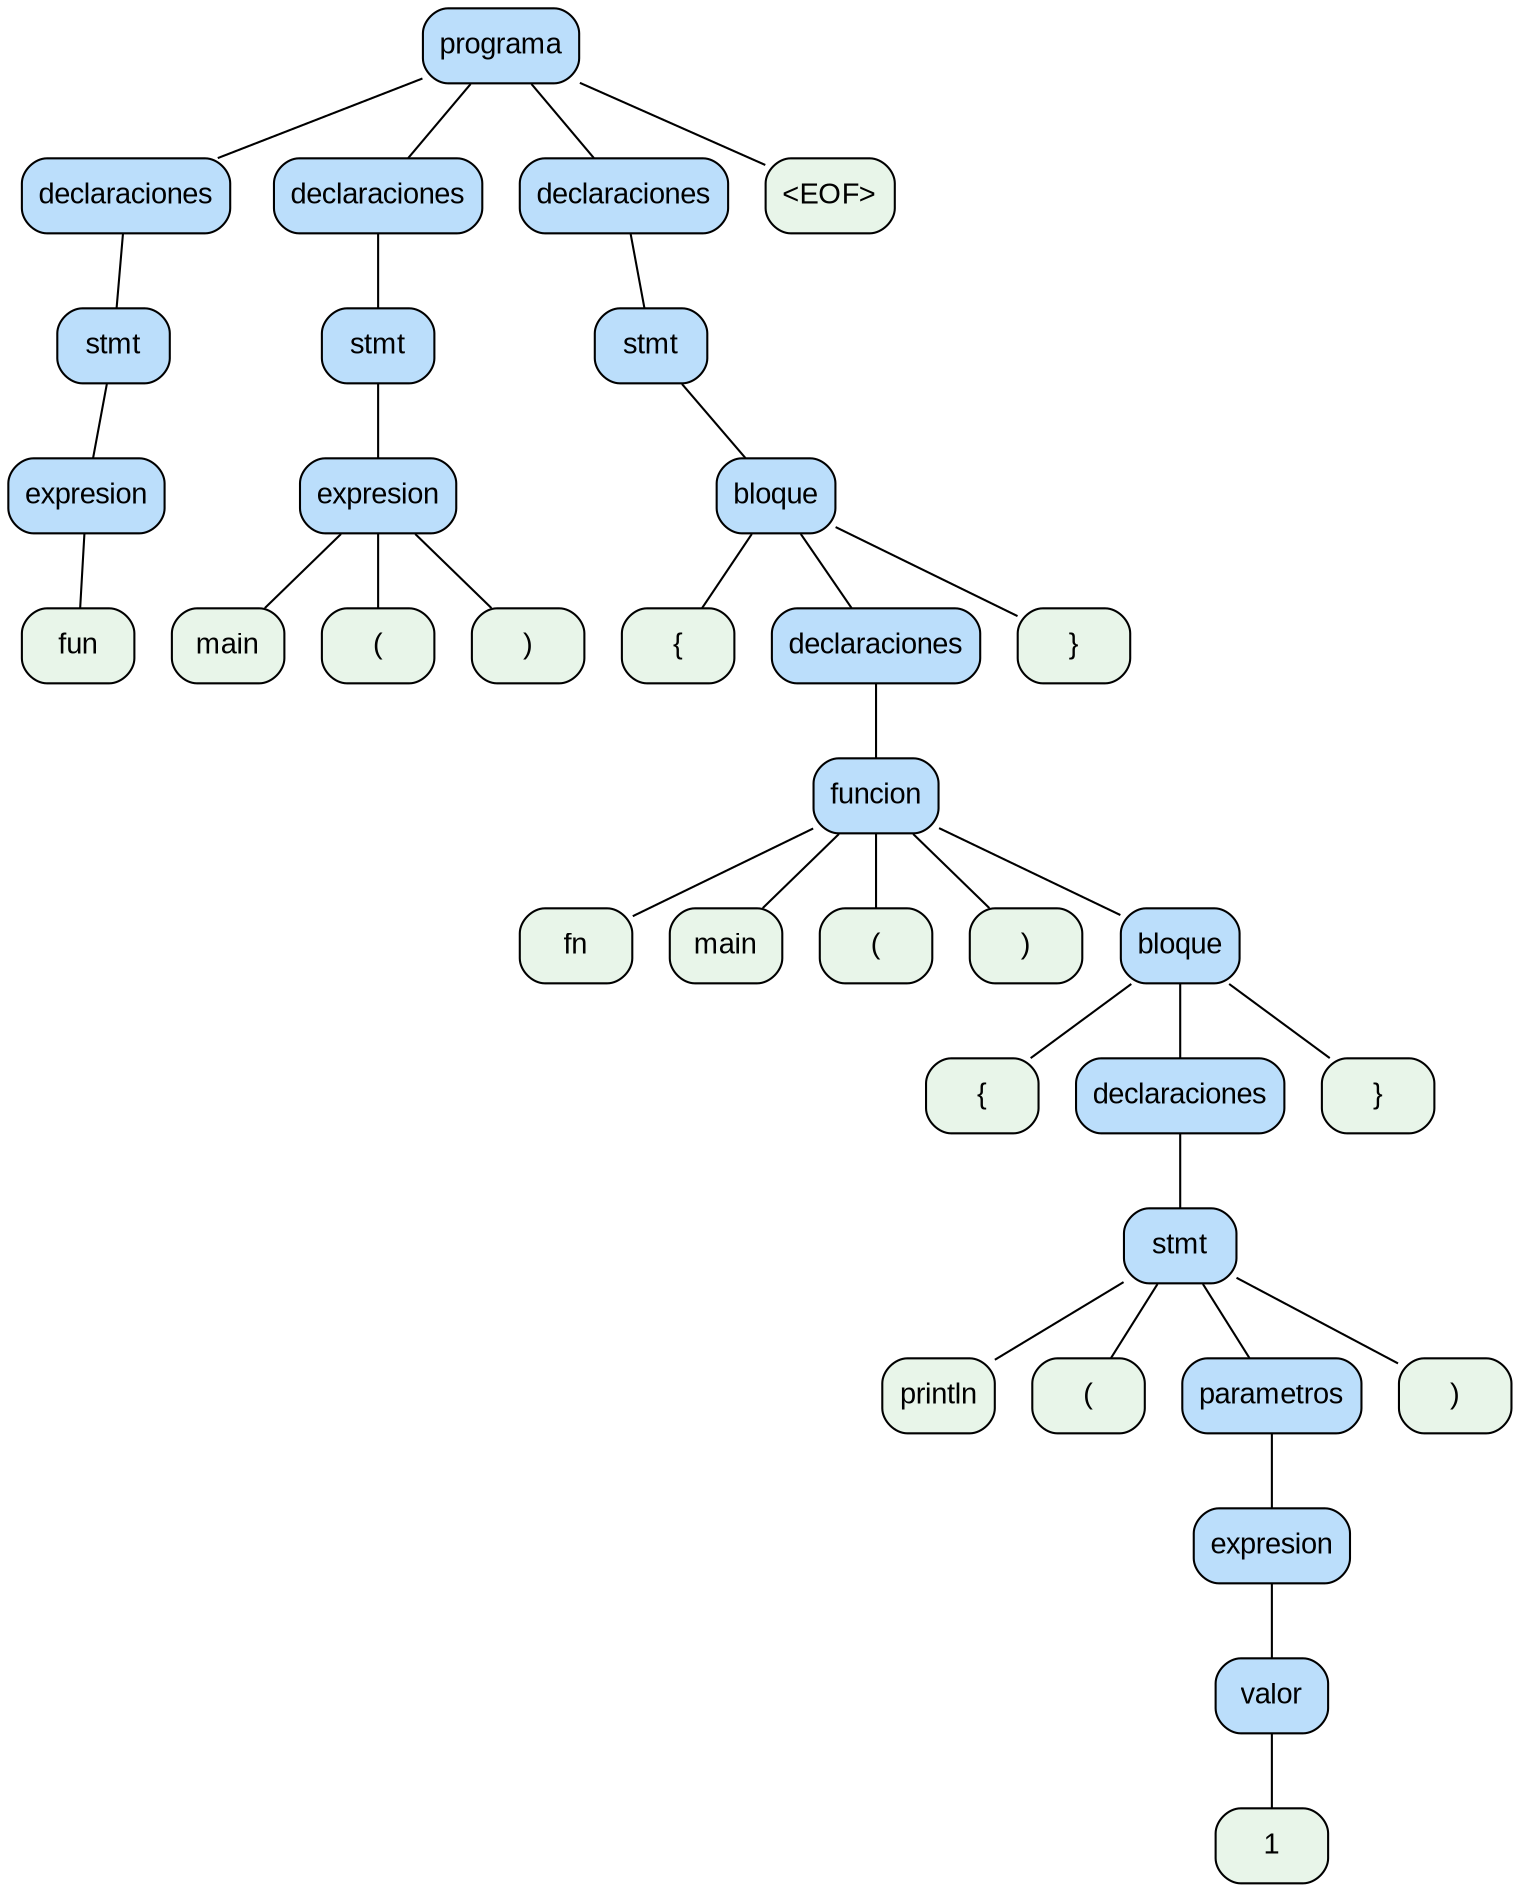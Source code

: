digraph G {
  node [shape=box, style="rounded,filled", fontname="Arial"];
  edge [arrowhead=none];
  0 [label="programa", fillcolor="#bbdefb"];
  1 [label="declaraciones", fillcolor="#bbdefb"];
  2 [label="stmt", fillcolor="#bbdefb"];
  3 [label="expresion", fillcolor="#bbdefb"];
  4 [label="fun", fillcolor="#e8f5e9"];
  3 -> 4;
  2 -> 3;
  1 -> 2;
  0 -> 1;
  5 [label="declaraciones", fillcolor="#bbdefb"];
  6 [label="stmt", fillcolor="#bbdefb"];
  7 [label="expresion", fillcolor="#bbdefb"];
  8 [label="main", fillcolor="#e8f5e9"];
  7 -> 8;
  9 [label="(", fillcolor="#e8f5e9"];
  7 -> 9;
  10 [label=")", fillcolor="#e8f5e9"];
  7 -> 10;
  6 -> 7;
  5 -> 6;
  0 -> 5;
  11 [label="declaraciones", fillcolor="#bbdefb"];
  12 [label="stmt", fillcolor="#bbdefb"];
  13 [label="bloque", fillcolor="#bbdefb"];
  14 [label="{", fillcolor="#e8f5e9"];
  13 -> 14;
  15 [label="declaraciones", fillcolor="#bbdefb"];
  16 [label="funcion", fillcolor="#bbdefb"];
  17 [label="fn", fillcolor="#e8f5e9"];
  16 -> 17;
  18 [label="main", fillcolor="#e8f5e9"];
  16 -> 18;
  19 [label="(", fillcolor="#e8f5e9"];
  16 -> 19;
  20 [label=")", fillcolor="#e8f5e9"];
  16 -> 20;
  21 [label="bloque", fillcolor="#bbdefb"];
  22 [label="{", fillcolor="#e8f5e9"];
  21 -> 22;
  23 [label="declaraciones", fillcolor="#bbdefb"];
  24 [label="stmt", fillcolor="#bbdefb"];
  25 [label="println", fillcolor="#e8f5e9"];
  24 -> 25;
  26 [label="(", fillcolor="#e8f5e9"];
  24 -> 26;
  27 [label="parametros", fillcolor="#bbdefb"];
  28 [label="expresion", fillcolor="#bbdefb"];
  29 [label="valor", fillcolor="#bbdefb"];
  30 [label="1", fillcolor="#e8f5e9"];
  29 -> 30;
  28 -> 29;
  27 -> 28;
  24 -> 27;
  31 [label=")", fillcolor="#e8f5e9"];
  24 -> 31;
  23 -> 24;
  21 -> 23;
  32 [label="}", fillcolor="#e8f5e9"];
  21 -> 32;
  16 -> 21;
  15 -> 16;
  13 -> 15;
  33 [label="}", fillcolor="#e8f5e9"];
  13 -> 33;
  12 -> 13;
  11 -> 12;
  0 -> 11;
  34 [label="<EOF>", fillcolor="#e8f5e9"];
  0 -> 34;
}